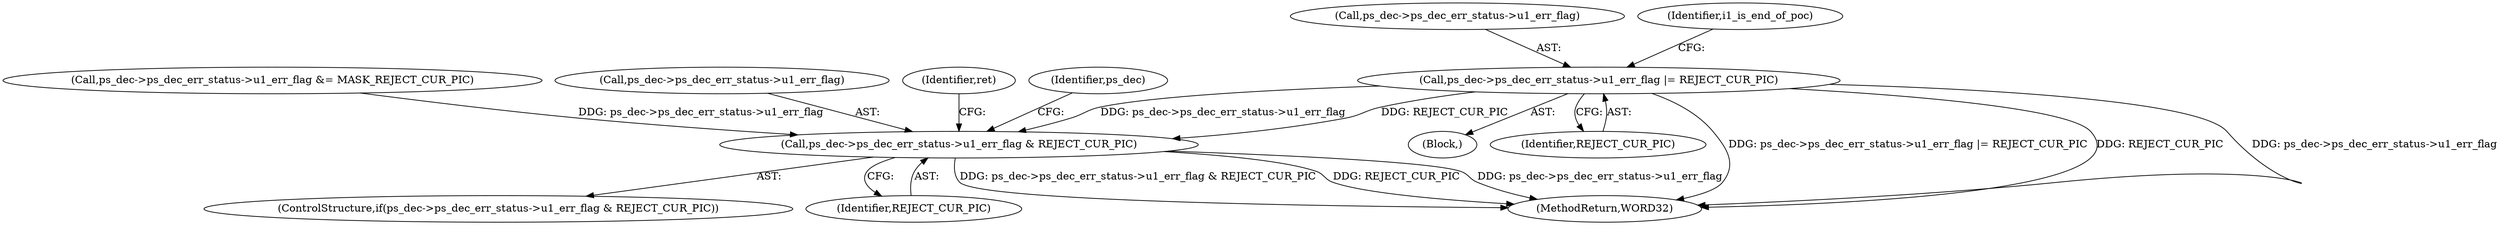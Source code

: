 digraph "0_Android_a78887bcffbc2995cf9ed72e0697acf560875e9e_2@pointer" {
"1000776" [label="(Call,ps_dec->ps_dec_err_status->u1_err_flag |= REJECT_CUR_PIC)"];
"1001116" [label="(Call,ps_dec->ps_dec_err_status->u1_err_flag & REJECT_CUR_PIC)"];
"1000777" [label="(Call,ps_dec->ps_dec_err_status->u1_err_flag)"];
"1000788" [label="(Call,ps_dec->ps_dec_err_status->u1_err_flag &= MASK_REJECT_CUR_PIC)"];
"1001115" [label="(ControlStructure,if(ps_dec->ps_dec_err_status->u1_err_flag & REJECT_CUR_PIC))"];
"1001117" [label="(Call,ps_dec->ps_dec_err_status->u1_err_flag)"];
"1000775" [label="(Block,)"];
"1000782" [label="(Identifier,REJECT_CUR_PIC)"];
"1001122" [label="(Identifier,REJECT_CUR_PIC)"];
"1001116" [label="(Call,ps_dec->ps_dec_err_status->u1_err_flag & REJECT_CUR_PIC)"];
"1000776" [label="(Call,ps_dec->ps_dec_err_status->u1_err_flag |= REJECT_CUR_PIC)"];
"1000784" [label="(Identifier,i1_is_end_of_poc)"];
"1002570" [label="(MethodReturn,WORD32)"];
"1001130" [label="(Identifier,ret)"];
"1001125" [label="(Identifier,ps_dec)"];
"1000776" -> "1000775"  [label="AST: "];
"1000776" -> "1000782"  [label="CFG: "];
"1000777" -> "1000776"  [label="AST: "];
"1000782" -> "1000776"  [label="AST: "];
"1000784" -> "1000776"  [label="CFG: "];
"1000776" -> "1002570"  [label="DDG: ps_dec->ps_dec_err_status->u1_err_flag |= REJECT_CUR_PIC"];
"1000776" -> "1002570"  [label="DDG: REJECT_CUR_PIC"];
"1000776" -> "1002570"  [label="DDG: ps_dec->ps_dec_err_status->u1_err_flag"];
"1000776" -> "1001116"  [label="DDG: ps_dec->ps_dec_err_status->u1_err_flag"];
"1000776" -> "1001116"  [label="DDG: REJECT_CUR_PIC"];
"1001116" -> "1001115"  [label="AST: "];
"1001116" -> "1001122"  [label="CFG: "];
"1001117" -> "1001116"  [label="AST: "];
"1001122" -> "1001116"  [label="AST: "];
"1001125" -> "1001116"  [label="CFG: "];
"1001130" -> "1001116"  [label="CFG: "];
"1001116" -> "1002570"  [label="DDG: ps_dec->ps_dec_err_status->u1_err_flag & REJECT_CUR_PIC"];
"1001116" -> "1002570"  [label="DDG: REJECT_CUR_PIC"];
"1001116" -> "1002570"  [label="DDG: ps_dec->ps_dec_err_status->u1_err_flag"];
"1000788" -> "1001116"  [label="DDG: ps_dec->ps_dec_err_status->u1_err_flag"];
}
